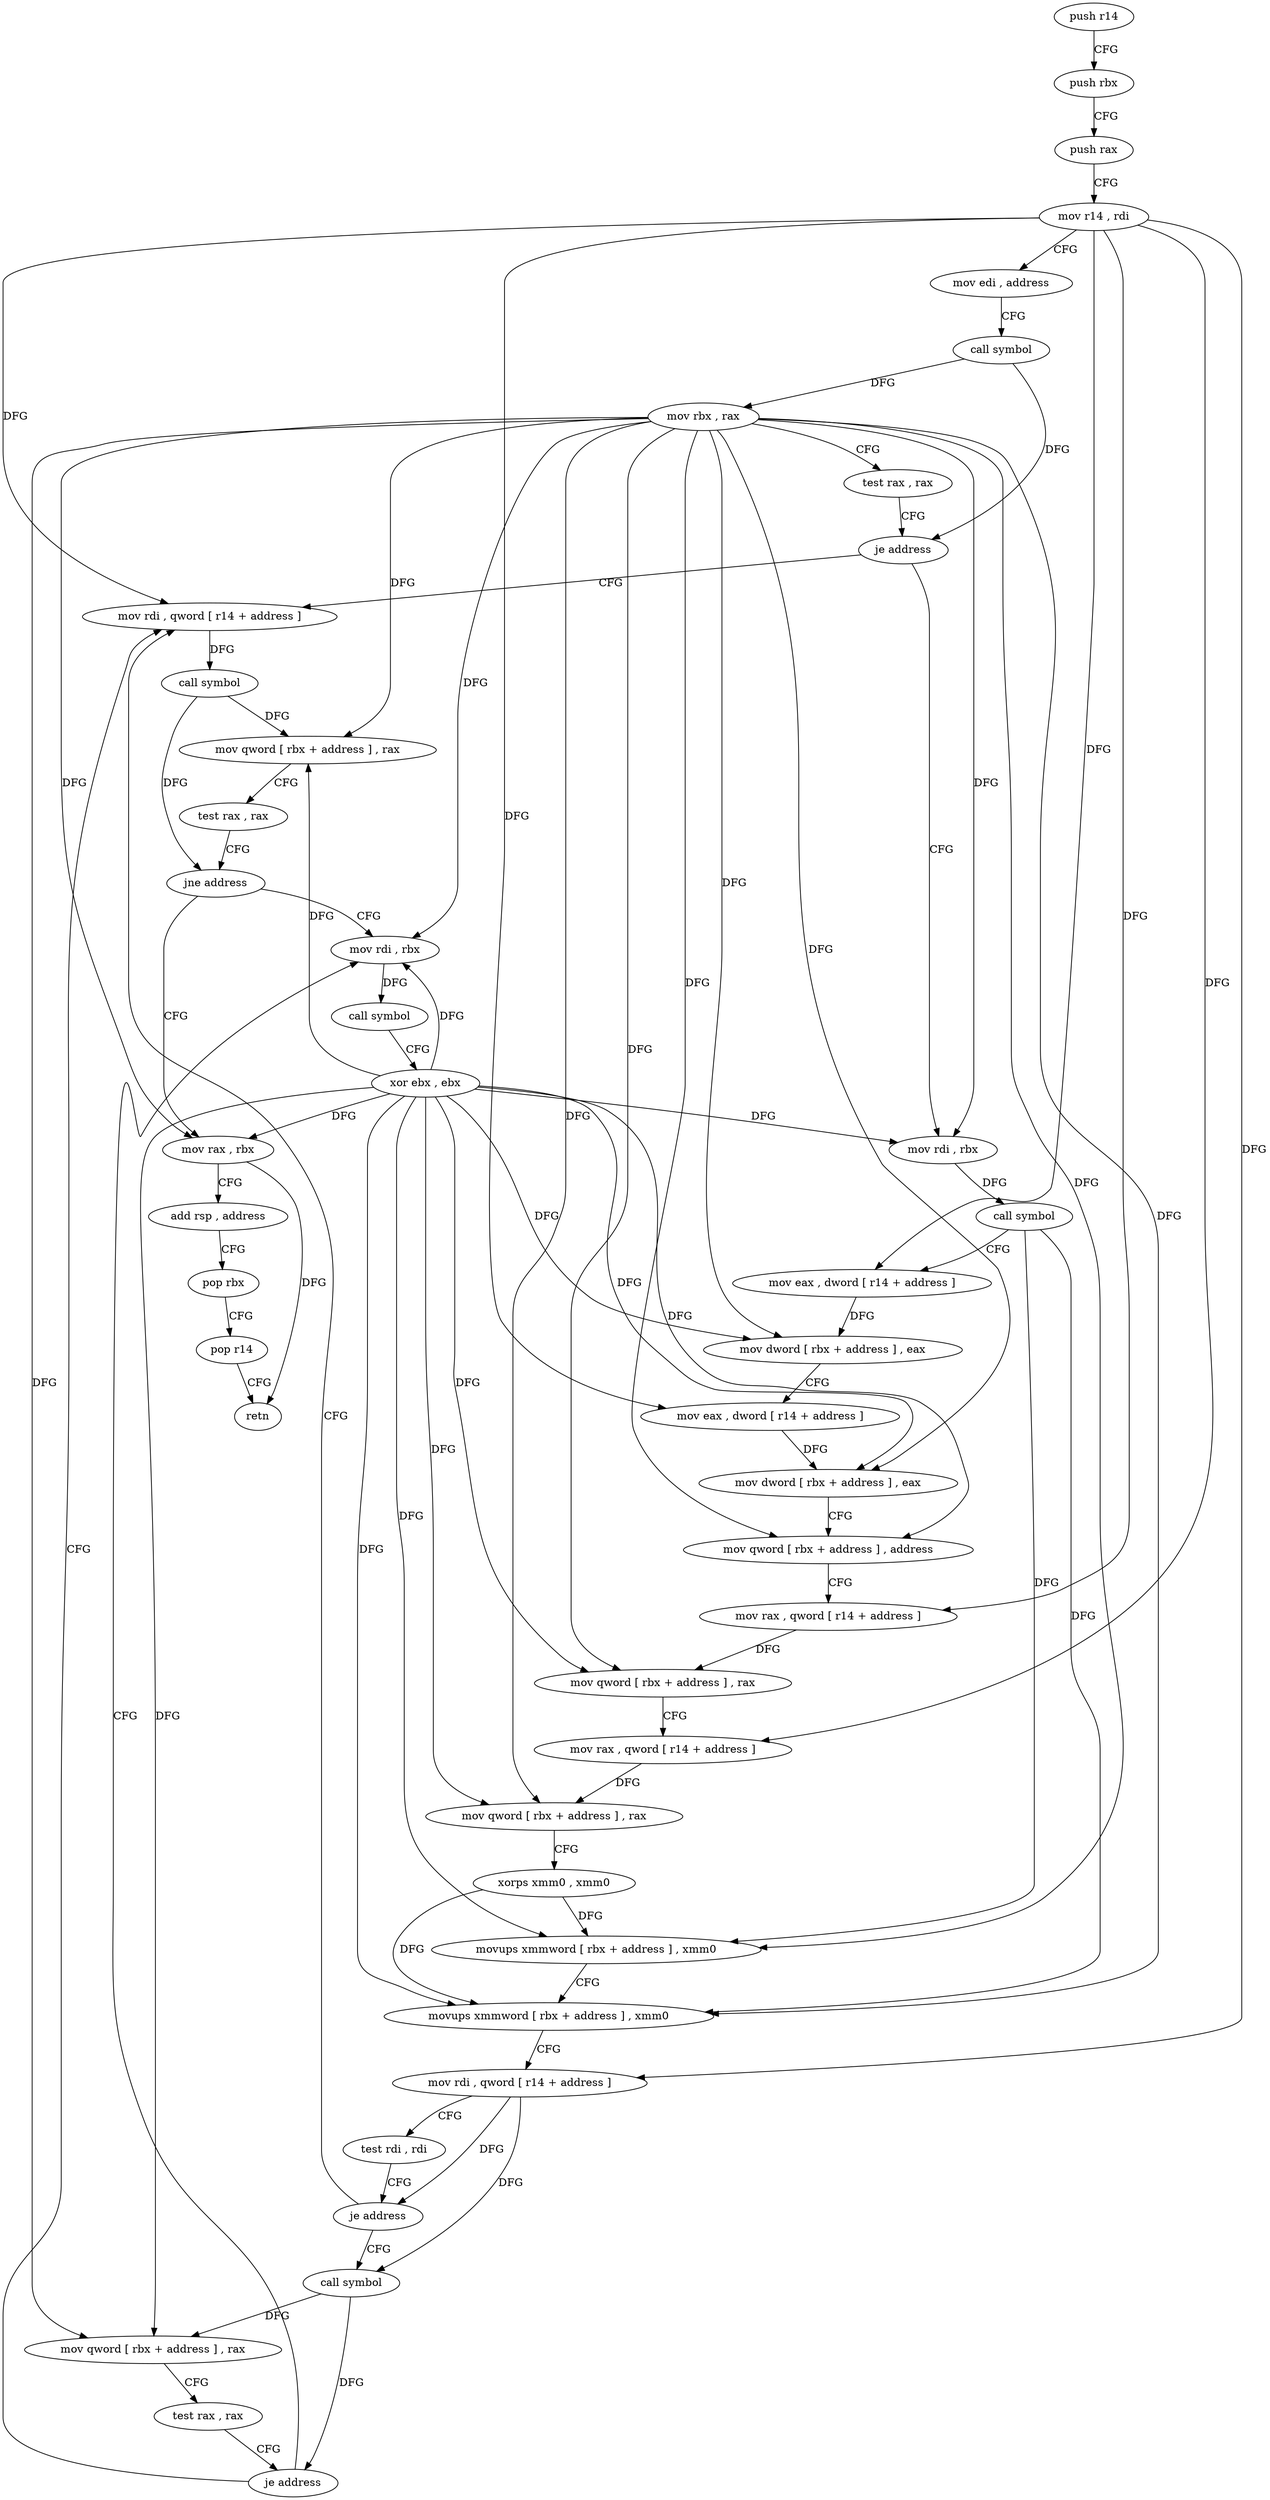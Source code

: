 digraph "func" {
"85472" [label = "push r14" ]
"85474" [label = "push rbx" ]
"85475" [label = "push rax" ]
"85476" [label = "mov r14 , rdi" ]
"85479" [label = "mov edi , address" ]
"85484" [label = "call symbol" ]
"85489" [label = "mov rbx , rax" ]
"85492" [label = "test rax , rax" ]
"85495" [label = "je address" ]
"85577" [label = "mov rdi , qword [ r14 + address ]" ]
"85497" [label = "mov rdi , rbx" ]
"85581" [label = "call symbol" ]
"85586" [label = "mov qword [ rbx + address ] , rax" ]
"85590" [label = "test rax , rax" ]
"85593" [label = "jne address" ]
"85605" [label = "mov rax , rbx" ]
"85595" [label = "mov rdi , rbx" ]
"85500" [label = "call symbol" ]
"85505" [label = "mov eax , dword [ r14 + address ]" ]
"85509" [label = "mov dword [ rbx + address ] , eax" ]
"85512" [label = "mov eax , dword [ r14 + address ]" ]
"85516" [label = "mov dword [ rbx + address ] , eax" ]
"85519" [label = "mov qword [ rbx + address ] , address" ]
"85527" [label = "mov rax , qword [ r14 + address ]" ]
"85531" [label = "mov qword [ rbx + address ] , rax" ]
"85535" [label = "mov rax , qword [ r14 + address ]" ]
"85539" [label = "mov qword [ rbx + address ] , rax" ]
"85543" [label = "xorps xmm0 , xmm0" ]
"85546" [label = "movups xmmword [ rbx + address ] , xmm0" ]
"85550" [label = "movups xmmword [ rbx + address ] , xmm0" ]
"85554" [label = "mov rdi , qword [ r14 + address ]" ]
"85558" [label = "test rdi , rdi" ]
"85561" [label = "je address" ]
"85563" [label = "call symbol" ]
"85608" [label = "add rsp , address" ]
"85612" [label = "pop rbx" ]
"85613" [label = "pop r14" ]
"85615" [label = "retn" ]
"85598" [label = "call symbol" ]
"85603" [label = "xor ebx , ebx" ]
"85568" [label = "mov qword [ rbx + address ] , rax" ]
"85572" [label = "test rax , rax" ]
"85575" [label = "je address" ]
"85472" -> "85474" [ label = "CFG" ]
"85474" -> "85475" [ label = "CFG" ]
"85475" -> "85476" [ label = "CFG" ]
"85476" -> "85479" [ label = "CFG" ]
"85476" -> "85577" [ label = "DFG" ]
"85476" -> "85505" [ label = "DFG" ]
"85476" -> "85512" [ label = "DFG" ]
"85476" -> "85527" [ label = "DFG" ]
"85476" -> "85535" [ label = "DFG" ]
"85476" -> "85554" [ label = "DFG" ]
"85479" -> "85484" [ label = "CFG" ]
"85484" -> "85489" [ label = "DFG" ]
"85484" -> "85495" [ label = "DFG" ]
"85489" -> "85492" [ label = "CFG" ]
"85489" -> "85586" [ label = "DFG" ]
"85489" -> "85497" [ label = "DFG" ]
"85489" -> "85509" [ label = "DFG" ]
"85489" -> "85516" [ label = "DFG" ]
"85489" -> "85519" [ label = "DFG" ]
"85489" -> "85531" [ label = "DFG" ]
"85489" -> "85539" [ label = "DFG" ]
"85489" -> "85546" [ label = "DFG" ]
"85489" -> "85550" [ label = "DFG" ]
"85489" -> "85605" [ label = "DFG" ]
"85489" -> "85595" [ label = "DFG" ]
"85489" -> "85568" [ label = "DFG" ]
"85492" -> "85495" [ label = "CFG" ]
"85495" -> "85577" [ label = "CFG" ]
"85495" -> "85497" [ label = "CFG" ]
"85577" -> "85581" [ label = "DFG" ]
"85497" -> "85500" [ label = "DFG" ]
"85581" -> "85586" [ label = "DFG" ]
"85581" -> "85593" [ label = "DFG" ]
"85586" -> "85590" [ label = "CFG" ]
"85590" -> "85593" [ label = "CFG" ]
"85593" -> "85605" [ label = "CFG" ]
"85593" -> "85595" [ label = "CFG" ]
"85605" -> "85608" [ label = "CFG" ]
"85605" -> "85615" [ label = "DFG" ]
"85595" -> "85598" [ label = "DFG" ]
"85500" -> "85505" [ label = "CFG" ]
"85500" -> "85546" [ label = "DFG" ]
"85500" -> "85550" [ label = "DFG" ]
"85505" -> "85509" [ label = "DFG" ]
"85509" -> "85512" [ label = "CFG" ]
"85512" -> "85516" [ label = "DFG" ]
"85516" -> "85519" [ label = "CFG" ]
"85519" -> "85527" [ label = "CFG" ]
"85527" -> "85531" [ label = "DFG" ]
"85531" -> "85535" [ label = "CFG" ]
"85535" -> "85539" [ label = "DFG" ]
"85539" -> "85543" [ label = "CFG" ]
"85543" -> "85546" [ label = "DFG" ]
"85543" -> "85550" [ label = "DFG" ]
"85546" -> "85550" [ label = "CFG" ]
"85550" -> "85554" [ label = "CFG" ]
"85554" -> "85558" [ label = "CFG" ]
"85554" -> "85561" [ label = "DFG" ]
"85554" -> "85563" [ label = "DFG" ]
"85558" -> "85561" [ label = "CFG" ]
"85561" -> "85577" [ label = "CFG" ]
"85561" -> "85563" [ label = "CFG" ]
"85563" -> "85568" [ label = "DFG" ]
"85563" -> "85575" [ label = "DFG" ]
"85608" -> "85612" [ label = "CFG" ]
"85612" -> "85613" [ label = "CFG" ]
"85613" -> "85615" [ label = "CFG" ]
"85598" -> "85603" [ label = "CFG" ]
"85603" -> "85605" [ label = "DFG" ]
"85603" -> "85497" [ label = "DFG" ]
"85603" -> "85519" [ label = "DFG" ]
"85603" -> "85595" [ label = "DFG" ]
"85603" -> "85586" [ label = "DFG" ]
"85603" -> "85509" [ label = "DFG" ]
"85603" -> "85516" [ label = "DFG" ]
"85603" -> "85531" [ label = "DFG" ]
"85603" -> "85539" [ label = "DFG" ]
"85603" -> "85546" [ label = "DFG" ]
"85603" -> "85550" [ label = "DFG" ]
"85603" -> "85568" [ label = "DFG" ]
"85568" -> "85572" [ label = "CFG" ]
"85572" -> "85575" [ label = "CFG" ]
"85575" -> "85595" [ label = "CFG" ]
"85575" -> "85577" [ label = "CFG" ]
}

